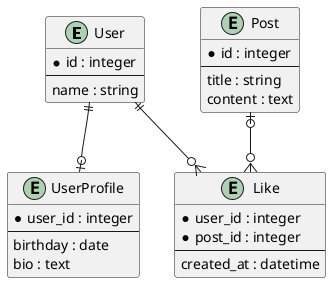 @startuml app
entity "User" {
  *id : integer
  --
  name : string
}

entity "UserProfile" {
  *user_id : integer
  --
  birthday : date
  bio : text
}

entity "Post" {
  *id : integer
  --
  title : string
  content : text
}

entity "Like" {
  *user_id : integer
  *post_id : integer
  --
  created_at : datetime
}

User ||--o| UserProfile
User ||--o{ Like
Post |o--o{ Like
@enduml